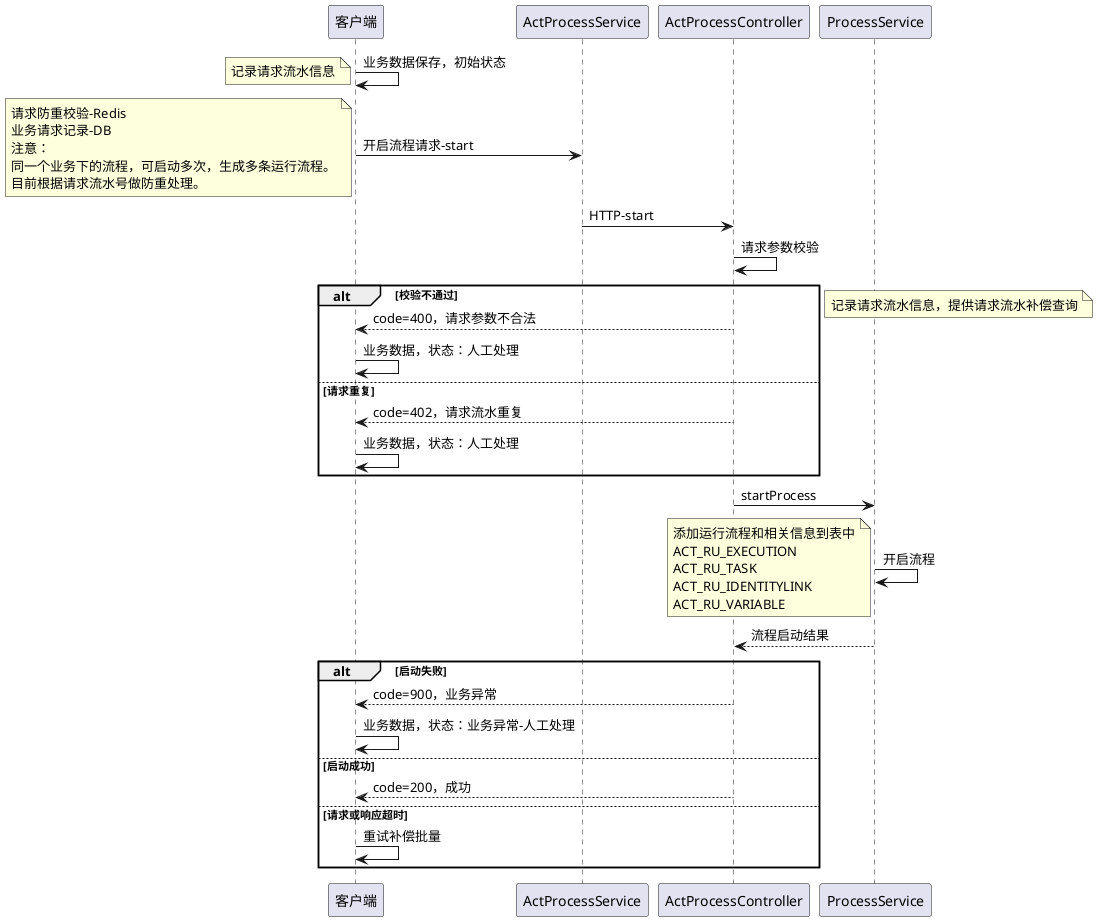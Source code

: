 @startuml
客户端 -> 客户端 : 业务数据保存，初始状态
note left
    记录请求流水信息
end note
客户端 -> ActProcessService : 开启流程请求-start
note left
    请求防重校验-Redis
    业务请求记录-DB
    注意：
    同一个业务下的流程，可启动多次，生成多条运行流程。
    目前根据请求流水号做防重处理。
end note
ActProcessService ->  ActProcessController: HTTP-start
ActProcessController -> ActProcessController : 请求参数校验
alt 校验不通过
    客户端 <-- ActProcessController : code=400，请求参数不合法
    客户端 -> 客户端 : 业务数据，状态：人工处理
else 请求重复
    客户端 <-- ActProcessController : code=402，请求流水重复
    客户端 -> 客户端 : 业务数据，状态：人工处理
end alt
note left
    记录请求流水信息，提供请求流水补偿查询
end note
ActProcessController -> ProcessService : startProcess
ProcessService -> ProcessService : 开启流程
note left
    添加运行流程和相关信息到表中
    ACT_RU_EXECUTION
    ACT_RU_TASK
    ACT_RU_IDENTITYLINK
    ACT_RU_VARIABLE
end note
ActProcessController <-- ProcessService : 流程启动结果
alt 启动失败
    客户端 <-- ActProcessController : code=900，业务异常
    客户端 -> 客户端 : 业务数据，状态：业务异常-人工处理
else 启动成功
    客户端 <-- ActProcessController : code=200，成功
else 请求或响应超时
    客户端 -> 客户端 : 重试补偿批量
end alt
@enduml